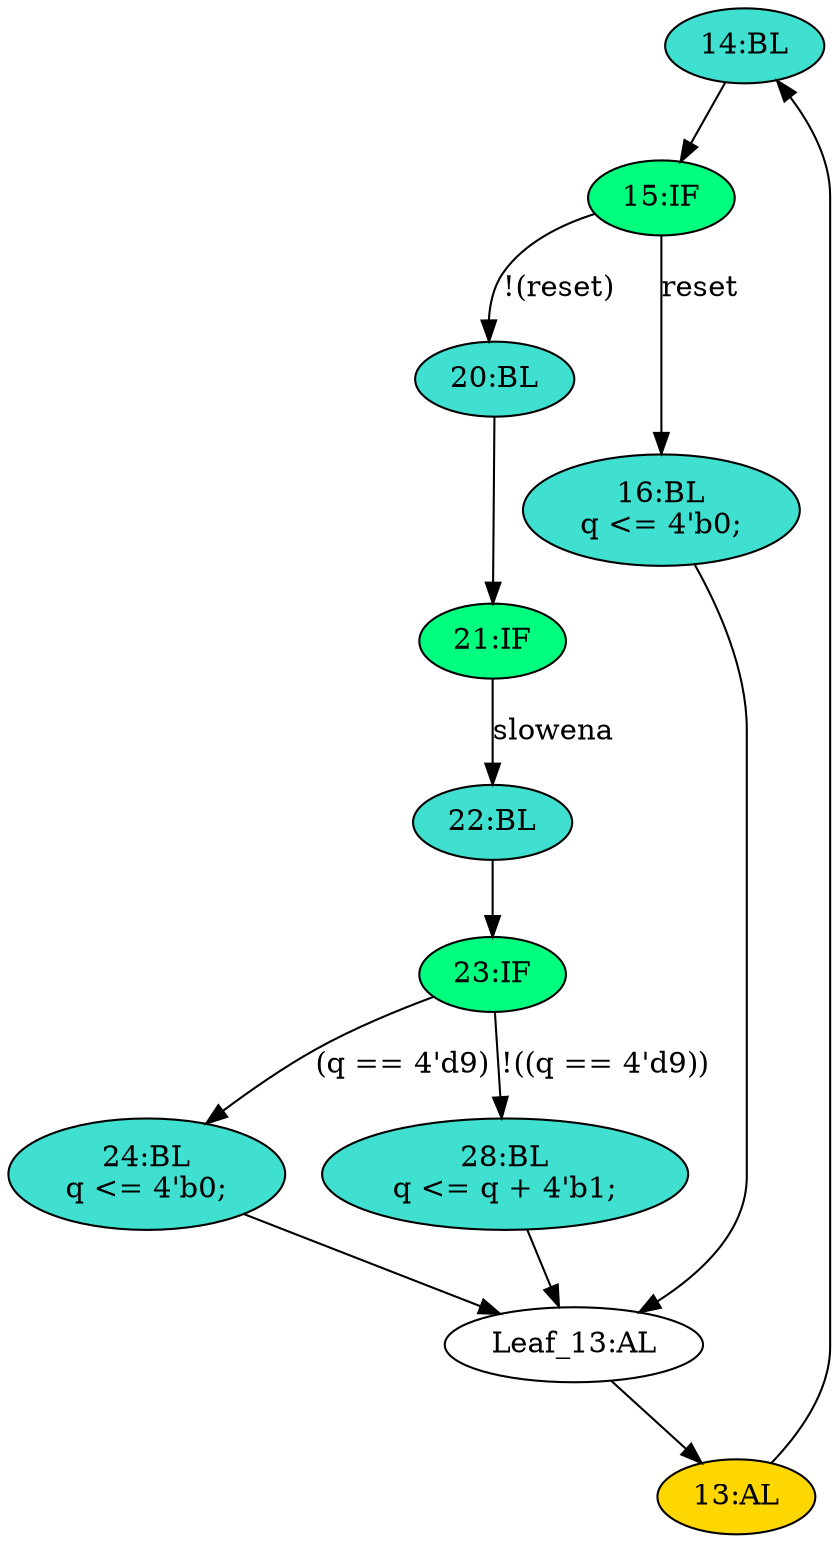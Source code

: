 strict digraph "compose( ,  )" {
	node [label="\N"];
	"14:BL"	[ast="<pyverilog.vparser.ast.Block object at 0x7f72eed75690>",
		fillcolor=turquoise,
		label="14:BL",
		statements="[]",
		style=filled,
		typ=Block];
	"15:IF"	[ast="<pyverilog.vparser.ast.IfStatement object at 0x7f72eec96910>",
		fillcolor=springgreen,
		label="15:IF",
		statements="[]",
		style=filled,
		typ=IfStatement];
	"14:BL" -> "15:IF"	[cond="[]",
		lineno=None];
	"20:BL"	[ast="<pyverilog.vparser.ast.Block object at 0x7f72eece4110>",
		fillcolor=turquoise,
		label="20:BL",
		statements="[]",
		style=filled,
		typ=Block];
	"21:IF"	[ast="<pyverilog.vparser.ast.IfStatement object at 0x7f72eece44d0>",
		fillcolor=springgreen,
		label="21:IF",
		statements="[]",
		style=filled,
		typ=IfStatement];
	"20:BL" -> "21:IF"	[cond="[]",
		lineno=None];
	"22:BL"	[ast="<pyverilog.vparser.ast.Block object at 0x7f72eece4e10>",
		fillcolor=turquoise,
		label="22:BL",
		statements="[]",
		style=filled,
		typ=Block];
	"23:IF"	[ast="<pyverilog.vparser.ast.IfStatement object at 0x7f72eecf2450>",
		fillcolor=springgreen,
		label="23:IF",
		statements="[]",
		style=filled,
		typ=IfStatement];
	"22:BL" -> "23:IF"	[cond="[]",
		lineno=None];
	"24:BL"	[ast="<pyverilog.vparser.ast.Block object at 0x7f72eec8ee90>",
		fillcolor=turquoise,
		label="24:BL
q <= 4'b0;",
		statements="[<pyverilog.vparser.ast.NonblockingSubstitution object at 0x7f72eecf2150>]",
		style=filled,
		typ=Block];
	"Leaf_13:AL"	[def_var="['q']",
		label="Leaf_13:AL"];
	"24:BL" -> "Leaf_13:AL"	[cond="[]",
		lineno=None];
	"13:AL"	[ast="<pyverilog.vparser.ast.Always object at 0x7f72eed75390>",
		clk_sens=True,
		fillcolor=gold,
		label="13:AL",
		sens="['clk']",
		statements="[]",
		style=filled,
		typ=Always,
		use_var="['q', 'reset', 'slowena']"];
	"Leaf_13:AL" -> "13:AL";
	"23:IF" -> "24:BL"	[cond="['q']",
		label="(q == 4'd9)",
		lineno=23];
	"28:BL"	[ast="<pyverilog.vparser.ast.Block object at 0x7f72eec8e4d0>",
		fillcolor=turquoise,
		label="28:BL
q <= q + 4'b1;",
		statements="[<pyverilog.vparser.ast.NonblockingSubstitution object at 0x7f72eecfd4d0>]",
		style=filled,
		typ=Block];
	"23:IF" -> "28:BL"	[cond="['q']",
		label="!((q == 4'd9))",
		lineno=23];
	"13:AL" -> "14:BL"	[cond="[]",
		lineno=None];
	"21:IF" -> "22:BL"	[cond="['slowena']",
		label=slowena,
		lineno=21];
	"15:IF" -> "20:BL"	[cond="['reset']",
		label="!(reset)",
		lineno=15];
	"16:BL"	[ast="<pyverilog.vparser.ast.Block object at 0x7f72eed75410>",
		fillcolor=turquoise,
		label="16:BL
q <= 4'b0;",
		statements="[<pyverilog.vparser.ast.NonblockingSubstitution object at 0x7f72eec96810>]",
		style=filled,
		typ=Block];
	"15:IF" -> "16:BL"	[cond="['reset']",
		label=reset,
		lineno=15];
	"16:BL" -> "Leaf_13:AL"	[cond="[]",
		lineno=None];
	"28:BL" -> "Leaf_13:AL"	[cond="[]",
		lineno=None];
}
